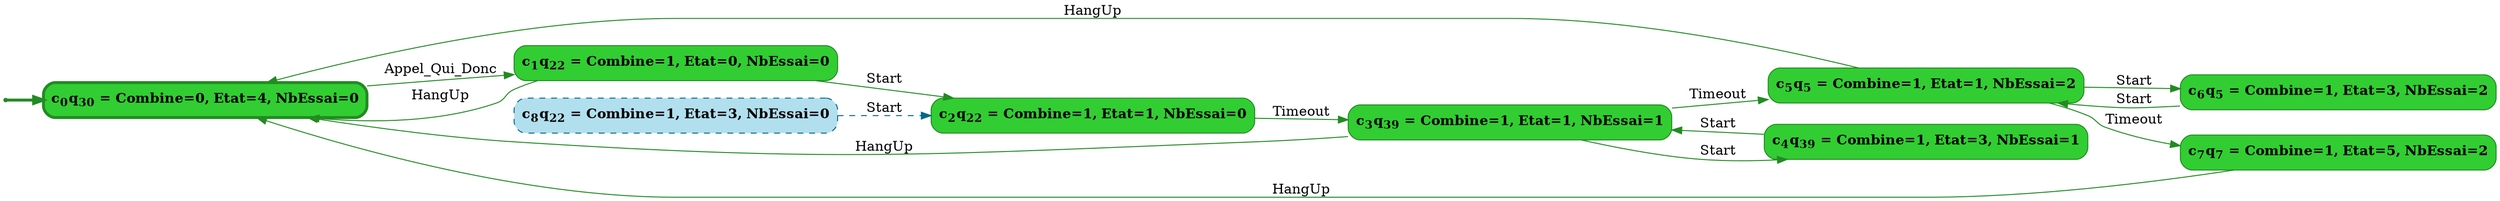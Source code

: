 digraph g {

	rankdir="LR"

	__invisible__[shape="point", color="forestgreen"]
	c0q30[label=<<b>c<sub>0</sub>q<sub>30</sub> = Combine=0, Etat=4, NbEssai=0</b>>, shape="box", style="rounded, filled", fillcolor="limegreen", color="forestgreen", penwidth=3] // Initial
	c1q22[label=<<b>c<sub>1</sub>q<sub>22</sub> = Combine=1, Etat=0, NbEssai=0</b>>, shape="box", style="rounded, filled", fillcolor="limegreen", color="forestgreen"]
	c2q22[label=<<b>c<sub>2</sub>q<sub>22</sub> = Combine=1, Etat=1, NbEssai=0</b>>, shape="box", style="rounded, filled", fillcolor="limegreen", color="forestgreen"]
	c3q39[label=<<b>c<sub>3</sub>q<sub>39</sub> = Combine=1, Etat=1, NbEssai=1</b>>, shape="box", style="rounded, filled", fillcolor="limegreen", color="forestgreen"]
	c4q39[label=<<b>c<sub>4</sub>q<sub>39</sub> = Combine=1, Etat=3, NbEssai=1</b>>, shape="box", style="rounded, filled", fillcolor="limegreen", color="forestgreen"]
	c5q5[label=<<b>c<sub>5</sub>q<sub>5</sub> = Combine=1, Etat=1, NbEssai=2</b>>, shape="box", style="rounded, filled", fillcolor="limegreen", color="forestgreen"]
	c6q5[label=<<b>c<sub>6</sub>q<sub>5</sub> = Combine=1, Etat=3, NbEssai=2</b>>, shape="box", style="rounded, filled", fillcolor="limegreen", color="forestgreen"]
	c7q7[label=<<b>c<sub>7</sub>q<sub>7</sub> = Combine=1, Etat=5, NbEssai=2</b>>, shape="box", style="rounded, filled", fillcolor="limegreen", color="forestgreen"]
	c8q22[label=<<b>c<sub>8</sub>q<sub>22</sub> = Combine=1, Etat=3, NbEssai=0</b>>, shape="box", style="rounded, filled, dashed", fillcolor="lightblue2", color="deepskyblue4"]

	__invisible__ -> c0q30[penwidth=3, color="forestgreen"]
	c0q30 -> c1q22[label=<Appel_Qui_Donc>, color="forestgreen"]
	c1q22 -> c0q30[label=<HangUp>, color="forestgreen"]
	c1q22 -> c2q22[label=<Start>, color="forestgreen"]
	c2q22 -> c3q39[label=<Timeout>, color="forestgreen"]
	c3q39 -> c0q30[label=<HangUp>, color="forestgreen"]
	c3q39 -> c4q39[label=<Start>, color="forestgreen"]
	c4q39 -> c3q39[label=<Start>, color="forestgreen"]
	c3q39 -> c5q5[label=<Timeout>, color="forestgreen"]
	c5q5 -> c0q30[label=<HangUp>, color="forestgreen"]
	c5q5 -> c6q5[label=<Start>, color="forestgreen"]
	c6q5 -> c5q5[label=<Start>, color="forestgreen"]
	c5q5 -> c7q7[label=<Timeout>, color="forestgreen"]
	c7q7 -> c0q30[label=<HangUp>, color="forestgreen"]
	c8q22 -> c2q22[label=<Start>, color="deepskyblue4", style="dashed"]

}
